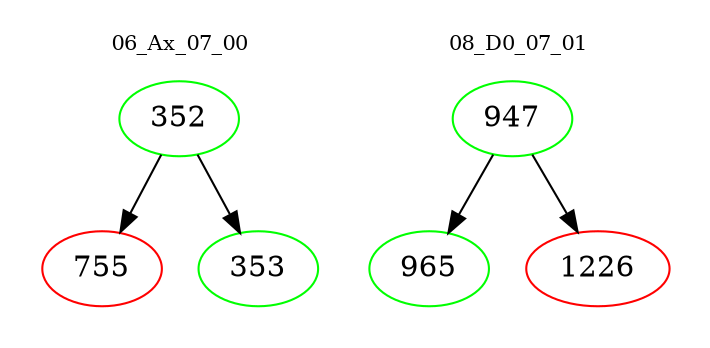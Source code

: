 digraph{
subgraph cluster_0 {
color = white
label = "06_Ax_07_00";
fontsize=10;
T0_352 [label="352", color="green"]
T0_352 -> T0_755 [color="black"]
T0_755 [label="755", color="red"]
T0_352 -> T0_353 [color="black"]
T0_353 [label="353", color="green"]
}
subgraph cluster_1 {
color = white
label = "08_D0_07_01";
fontsize=10;
T1_947 [label="947", color="green"]
T1_947 -> T1_965 [color="black"]
T1_965 [label="965", color="green"]
T1_947 -> T1_1226 [color="black"]
T1_1226 [label="1226", color="red"]
}
}
